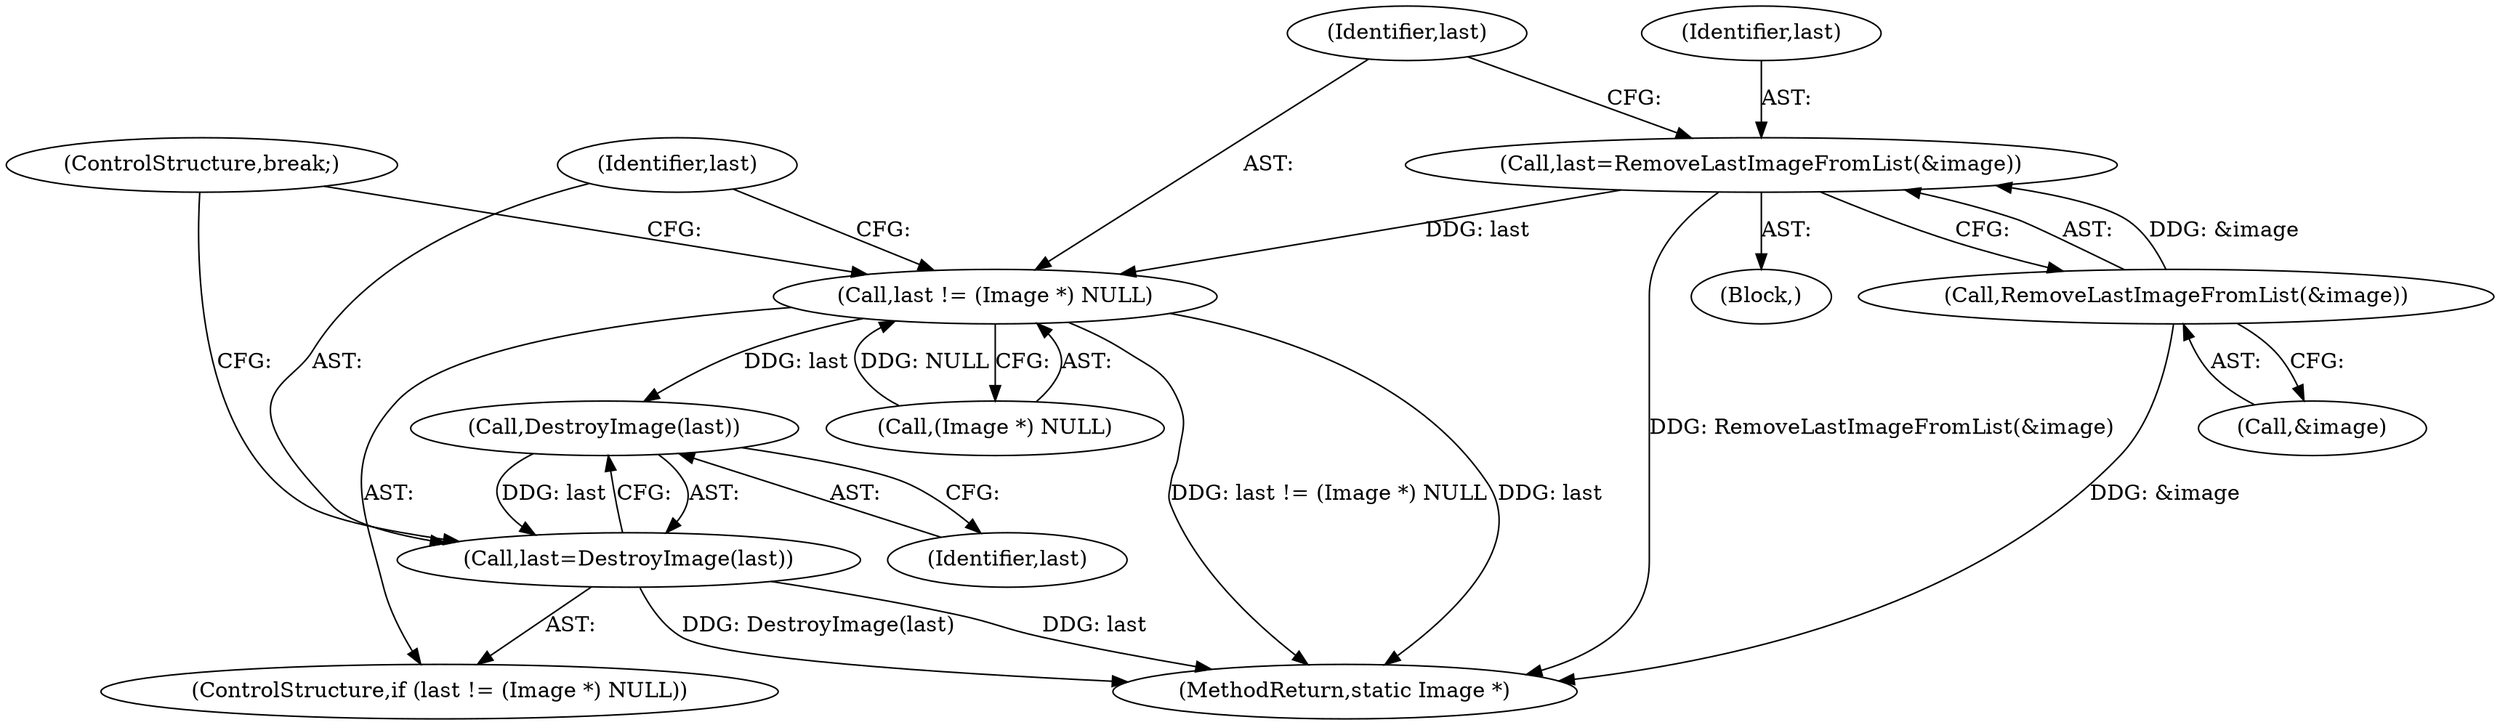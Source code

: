 digraph "0_ImageMagick_16916c8979c32765c542e216b31cee2671b7afe7@API" {
"1002605" [label="(Call,last=RemoveLastImageFromList(&image))"];
"1002607" [label="(Call,RemoveLastImageFromList(&image))"];
"1002611" [label="(Call,last != (Image *) NULL)"];
"1002618" [label="(Call,DestroyImage(last))"];
"1002616" [label="(Call,last=DestroyImage(last))"];
"1002612" [label="(Identifier,last)"];
"1002608" [label="(Call,&image)"];
"1002617" [label="(Identifier,last)"];
"1002618" [label="(Call,DestroyImage(last))"];
"1002616" [label="(Call,last=DestroyImage(last))"];
"1002619" [label="(Identifier,last)"];
"1002606" [label="(Identifier,last)"];
"1002620" [label="(ControlStructure,break;)"];
"1002605" [label="(Call,last=RemoveLastImageFromList(&image))"];
"1002603" [label="(Block,)"];
"1004568" [label="(MethodReturn,static Image *)"];
"1002613" [label="(Call,(Image *) NULL)"];
"1002607" [label="(Call,RemoveLastImageFromList(&image))"];
"1002611" [label="(Call,last != (Image *) NULL)"];
"1002610" [label="(ControlStructure,if (last != (Image *) NULL))"];
"1002605" -> "1002603"  [label="AST: "];
"1002605" -> "1002607"  [label="CFG: "];
"1002606" -> "1002605"  [label="AST: "];
"1002607" -> "1002605"  [label="AST: "];
"1002612" -> "1002605"  [label="CFG: "];
"1002605" -> "1004568"  [label="DDG: RemoveLastImageFromList(&image)"];
"1002607" -> "1002605"  [label="DDG: &image"];
"1002605" -> "1002611"  [label="DDG: last"];
"1002607" -> "1002608"  [label="CFG: "];
"1002608" -> "1002607"  [label="AST: "];
"1002607" -> "1004568"  [label="DDG: &image"];
"1002611" -> "1002610"  [label="AST: "];
"1002611" -> "1002613"  [label="CFG: "];
"1002612" -> "1002611"  [label="AST: "];
"1002613" -> "1002611"  [label="AST: "];
"1002617" -> "1002611"  [label="CFG: "];
"1002620" -> "1002611"  [label="CFG: "];
"1002611" -> "1004568"  [label="DDG: last != (Image *) NULL"];
"1002611" -> "1004568"  [label="DDG: last"];
"1002613" -> "1002611"  [label="DDG: NULL"];
"1002611" -> "1002618"  [label="DDG: last"];
"1002618" -> "1002616"  [label="AST: "];
"1002618" -> "1002619"  [label="CFG: "];
"1002619" -> "1002618"  [label="AST: "];
"1002616" -> "1002618"  [label="CFG: "];
"1002618" -> "1002616"  [label="DDG: last"];
"1002616" -> "1002610"  [label="AST: "];
"1002617" -> "1002616"  [label="AST: "];
"1002620" -> "1002616"  [label="CFG: "];
"1002616" -> "1004568"  [label="DDG: DestroyImage(last)"];
"1002616" -> "1004568"  [label="DDG: last"];
}
